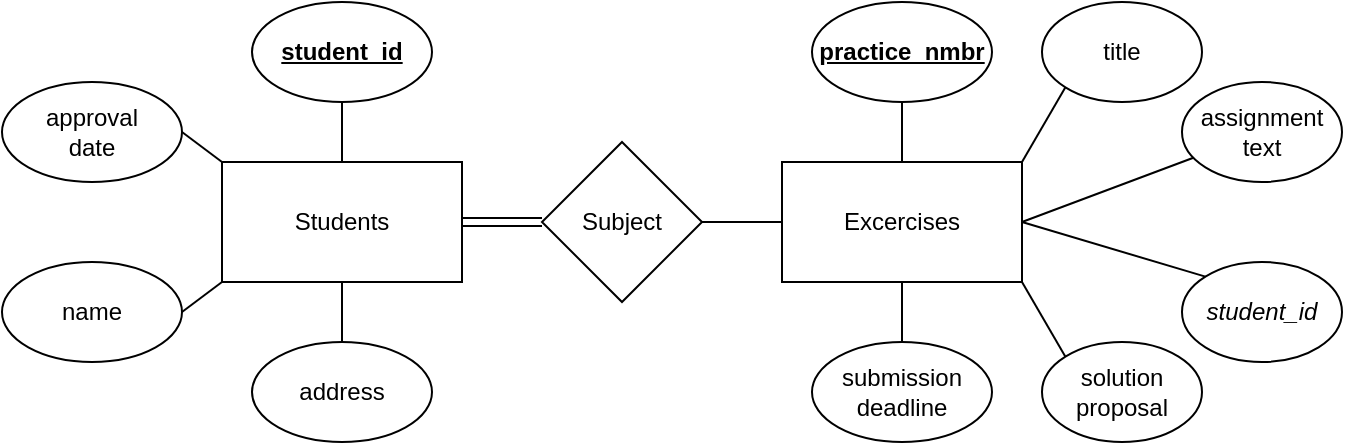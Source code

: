 <mxfile version="20.0.1" type="github">
  <diagram id="gec1qB8dPdWvMcAduBO9" name="Page-1">
    <mxGraphModel dx="1038" dy="547" grid="1" gridSize="10" guides="1" tooltips="1" connect="1" arrows="1" fold="1" page="1" pageScale="1" pageWidth="827" pageHeight="1169" math="0" shadow="0">
      <root>
        <mxCell id="0" />
        <mxCell id="1" parent="0" />
        <mxCell id="4NS6-Pc5cEMgsWvjK6vZ-1" value="Subject" style="rhombus;whiteSpace=wrap;html=1;" parent="1" vertex="1">
          <mxGeometry x="360" y="180" width="80" height="80" as="geometry" />
        </mxCell>
        <mxCell id="4NS6-Pc5cEMgsWvjK6vZ-2" value="Students" style="rounded=0;whiteSpace=wrap;html=1;" parent="1" vertex="1">
          <mxGeometry x="200" y="190" width="120" height="60" as="geometry" />
        </mxCell>
        <mxCell id="4NS6-Pc5cEMgsWvjK6vZ-3" value="Excercises" style="rounded=0;whiteSpace=wrap;html=1;" parent="1" vertex="1">
          <mxGeometry x="480" y="190" width="120" height="60" as="geometry" />
        </mxCell>
        <mxCell id="4NS6-Pc5cEMgsWvjK6vZ-6" value="" style="shape=link;html=1;rounded=0;exitX=1;exitY=0.5;exitDx=0;exitDy=0;entryX=0;entryY=0.5;entryDx=0;entryDy=0;" parent="1" source="4NS6-Pc5cEMgsWvjK6vZ-2" target="4NS6-Pc5cEMgsWvjK6vZ-1" edge="1">
          <mxGeometry width="100" relative="1" as="geometry">
            <mxPoint x="360" y="280" as="sourcePoint" />
            <mxPoint x="460" y="280" as="targetPoint" />
          </mxGeometry>
        </mxCell>
        <mxCell id="4NS6-Pc5cEMgsWvjK6vZ-7" value="" style="endArrow=none;html=1;rounded=0;entryX=0;entryY=0.5;entryDx=0;entryDy=0;exitX=1;exitY=0.5;exitDx=0;exitDy=0;" parent="1" source="4NS6-Pc5cEMgsWvjK6vZ-1" target="4NS6-Pc5cEMgsWvjK6vZ-3" edge="1">
          <mxGeometry width="50" height="50" relative="1" as="geometry">
            <mxPoint x="390" y="310" as="sourcePoint" />
            <mxPoint x="440" y="260" as="targetPoint" />
          </mxGeometry>
        </mxCell>
        <mxCell id="4NS6-Pc5cEMgsWvjK6vZ-10" value="&lt;b&gt;&lt;u&gt;practice_nmbr&lt;/u&gt;&lt;/b&gt;" style="ellipse;whiteSpace=wrap;html=1;" parent="1" vertex="1">
          <mxGeometry x="495" y="110" width="90" height="50" as="geometry" />
        </mxCell>
        <mxCell id="4NS6-Pc5cEMgsWvjK6vZ-11" value="title" style="ellipse;whiteSpace=wrap;html=1;" parent="1" vertex="1">
          <mxGeometry x="610" y="110" width="80" height="50" as="geometry" />
        </mxCell>
        <mxCell id="4NS6-Pc5cEMgsWvjK6vZ-12" value="assignment&lt;br&gt;text" style="ellipse;whiteSpace=wrap;html=1;" parent="1" vertex="1">
          <mxGeometry x="680" y="150" width="80" height="50" as="geometry" />
        </mxCell>
        <mxCell id="4NS6-Pc5cEMgsWvjK6vZ-13" value="solution&lt;br&gt;proposal" style="ellipse;whiteSpace=wrap;html=1;" parent="1" vertex="1">
          <mxGeometry x="610" y="280" width="80" height="50" as="geometry" />
        </mxCell>
        <mxCell id="4NS6-Pc5cEMgsWvjK6vZ-14" value="submission&lt;br&gt;deadline" style="ellipse;whiteSpace=wrap;html=1;" parent="1" vertex="1">
          <mxGeometry x="495" y="280" width="90" height="50" as="geometry" />
        </mxCell>
        <mxCell id="4NS6-Pc5cEMgsWvjK6vZ-15" value="" style="endArrow=none;html=1;rounded=0;entryX=0.5;entryY=0;entryDx=0;entryDy=0;exitX=0.5;exitY=1;exitDx=0;exitDy=0;" parent="1" source="4NS6-Pc5cEMgsWvjK6vZ-10" target="4NS6-Pc5cEMgsWvjK6vZ-3" edge="1">
          <mxGeometry width="50" height="50" relative="1" as="geometry">
            <mxPoint x="390" y="290" as="sourcePoint" />
            <mxPoint x="440" y="240" as="targetPoint" />
          </mxGeometry>
        </mxCell>
        <mxCell id="4NS6-Pc5cEMgsWvjK6vZ-16" value="" style="endArrow=none;html=1;rounded=0;entryX=1;entryY=0;entryDx=0;entryDy=0;exitX=0;exitY=1;exitDx=0;exitDy=0;" parent="1" source="4NS6-Pc5cEMgsWvjK6vZ-11" target="4NS6-Pc5cEMgsWvjK6vZ-3" edge="1">
          <mxGeometry width="50" height="50" relative="1" as="geometry">
            <mxPoint x="390" y="290" as="sourcePoint" />
            <mxPoint x="440" y="240" as="targetPoint" />
          </mxGeometry>
        </mxCell>
        <mxCell id="4NS6-Pc5cEMgsWvjK6vZ-17" value="" style="endArrow=none;html=1;rounded=0;entryX=1;entryY=0.5;entryDx=0;entryDy=0;" parent="1" source="4NS6-Pc5cEMgsWvjK6vZ-12" target="4NS6-Pc5cEMgsWvjK6vZ-3" edge="1">
          <mxGeometry width="50" height="50" relative="1" as="geometry">
            <mxPoint x="390" y="290" as="sourcePoint" />
            <mxPoint x="440" y="240" as="targetPoint" />
          </mxGeometry>
        </mxCell>
        <mxCell id="4NS6-Pc5cEMgsWvjK6vZ-18" value="" style="endArrow=none;html=1;rounded=0;entryX=1;entryY=1;entryDx=0;entryDy=0;exitX=0;exitY=0;exitDx=0;exitDy=0;" parent="1" source="4NS6-Pc5cEMgsWvjK6vZ-13" target="4NS6-Pc5cEMgsWvjK6vZ-3" edge="1">
          <mxGeometry width="50" height="50" relative="1" as="geometry">
            <mxPoint x="390" y="290" as="sourcePoint" />
            <mxPoint x="440" y="240" as="targetPoint" />
          </mxGeometry>
        </mxCell>
        <mxCell id="4NS6-Pc5cEMgsWvjK6vZ-19" value="" style="endArrow=none;html=1;rounded=0;entryX=0.5;entryY=1;entryDx=0;entryDy=0;" parent="1" source="4NS6-Pc5cEMgsWvjK6vZ-14" target="4NS6-Pc5cEMgsWvjK6vZ-3" edge="1">
          <mxGeometry width="50" height="50" relative="1" as="geometry">
            <mxPoint x="390" y="290" as="sourcePoint" />
            <mxPoint x="440" y="240" as="targetPoint" />
          </mxGeometry>
        </mxCell>
        <mxCell id="4NS6-Pc5cEMgsWvjK6vZ-20" value="approval&lt;br&gt;date" style="ellipse;whiteSpace=wrap;html=1;" parent="1" vertex="1">
          <mxGeometry x="90" y="150" width="90" height="50" as="geometry" />
        </mxCell>
        <mxCell id="4NS6-Pc5cEMgsWvjK6vZ-21" value="&lt;b&gt;&lt;u&gt;student_id&lt;/u&gt;&lt;/b&gt;" style="ellipse;whiteSpace=wrap;html=1;" parent="1" vertex="1">
          <mxGeometry x="215" y="110" width="90" height="50" as="geometry" />
        </mxCell>
        <mxCell id="4NS6-Pc5cEMgsWvjK6vZ-22" value="name" style="ellipse;whiteSpace=wrap;html=1;" parent="1" vertex="1">
          <mxGeometry x="90" y="240" width="90" height="50" as="geometry" />
        </mxCell>
        <mxCell id="4NS6-Pc5cEMgsWvjK6vZ-27" value="address" style="ellipse;whiteSpace=wrap;html=1;" parent="1" vertex="1">
          <mxGeometry x="215" y="280" width="90" height="50" as="geometry" />
        </mxCell>
        <mxCell id="4NS6-Pc5cEMgsWvjK6vZ-29" value="" style="endArrow=none;html=1;rounded=0;exitX=0.5;exitY=0;exitDx=0;exitDy=0;entryX=0.5;entryY=1;entryDx=0;entryDy=0;" parent="1" source="4NS6-Pc5cEMgsWvjK6vZ-27" target="4NS6-Pc5cEMgsWvjK6vZ-2" edge="1">
          <mxGeometry width="50" height="50" relative="1" as="geometry">
            <mxPoint x="390" y="280" as="sourcePoint" />
            <mxPoint x="440" y="230" as="targetPoint" />
          </mxGeometry>
        </mxCell>
        <mxCell id="4NS6-Pc5cEMgsWvjK6vZ-30" value="" style="endArrow=none;html=1;rounded=0;exitX=1;exitY=0.5;exitDx=0;exitDy=0;" parent="1" source="4NS6-Pc5cEMgsWvjK6vZ-22" edge="1">
          <mxGeometry width="50" height="50" relative="1" as="geometry">
            <mxPoint x="390" y="280" as="sourcePoint" />
            <mxPoint x="200" y="250" as="targetPoint" />
          </mxGeometry>
        </mxCell>
        <mxCell id="4NS6-Pc5cEMgsWvjK6vZ-31" value="" style="endArrow=none;html=1;rounded=0;exitX=1;exitY=0.5;exitDx=0;exitDy=0;entryX=0;entryY=0;entryDx=0;entryDy=0;" parent="1" source="4NS6-Pc5cEMgsWvjK6vZ-20" target="4NS6-Pc5cEMgsWvjK6vZ-2" edge="1">
          <mxGeometry width="50" height="50" relative="1" as="geometry">
            <mxPoint x="390" y="280" as="sourcePoint" />
            <mxPoint x="440" y="230" as="targetPoint" />
          </mxGeometry>
        </mxCell>
        <mxCell id="4NS6-Pc5cEMgsWvjK6vZ-32" value="" style="endArrow=none;html=1;rounded=0;entryX=0.5;entryY=1;entryDx=0;entryDy=0;" parent="1" source="4NS6-Pc5cEMgsWvjK6vZ-2" target="4NS6-Pc5cEMgsWvjK6vZ-21" edge="1">
          <mxGeometry width="50" height="50" relative="1" as="geometry">
            <mxPoint x="390" y="280" as="sourcePoint" />
            <mxPoint x="440" y="230" as="targetPoint" />
          </mxGeometry>
        </mxCell>
        <mxCell id="4NS6-Pc5cEMgsWvjK6vZ-33" value="&lt;i&gt;student_id&lt;/i&gt;" style="ellipse;whiteSpace=wrap;html=1;" parent="1" vertex="1">
          <mxGeometry x="680" y="240" width="80" height="50" as="geometry" />
        </mxCell>
        <mxCell id="4NS6-Pc5cEMgsWvjK6vZ-34" value="" style="endArrow=none;html=1;rounded=0;entryX=0;entryY=0;entryDx=0;entryDy=0;exitX=1;exitY=0.5;exitDx=0;exitDy=0;" parent="1" source="4NS6-Pc5cEMgsWvjK6vZ-3" target="4NS6-Pc5cEMgsWvjK6vZ-33" edge="1">
          <mxGeometry width="50" height="50" relative="1" as="geometry">
            <mxPoint x="390" y="280" as="sourcePoint" />
            <mxPoint x="440" y="230" as="targetPoint" />
          </mxGeometry>
        </mxCell>
      </root>
    </mxGraphModel>
  </diagram>
</mxfile>
